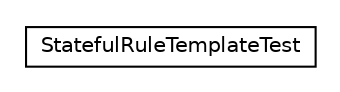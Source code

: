 #!/usr/local/bin/dot
#
# Class diagram 
# Generated by UMLGraph version R5_6_6-8-g8d7759 (http://www.umlgraph.org/)
#

digraph G {
	edge [fontname="Helvetica",fontsize=10,labelfontname="Helvetica",labelfontsize=10];
	node [fontname="Helvetica",fontsize=10,shape=plaintext];
	nodesep=0.25;
	ranksep=0.5;
	// org.dayatang.rule.StatefulRuleTemplateTest
	c5063 [label=<<table title="org.dayatang.rule.StatefulRuleTemplateTest" border="0" cellborder="1" cellspacing="0" cellpadding="2" port="p" href="./StatefulRuleTemplateTest.html">
		<tr><td><table border="0" cellspacing="0" cellpadding="1">
<tr><td align="center" balign="center"> StatefulRuleTemplateTest </td></tr>
		</table></td></tr>
		</table>>, URL="./StatefulRuleTemplateTest.html", fontname="Helvetica", fontcolor="black", fontsize=10.0];
}

